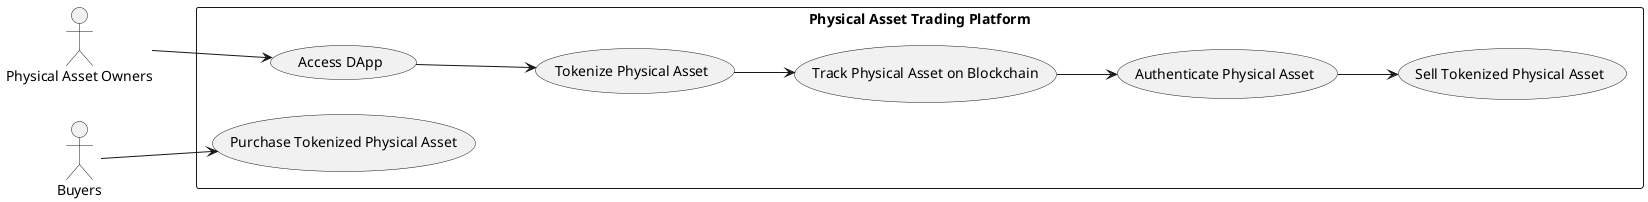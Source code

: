 @startuml usecase1
left to right direction
skinparam packageStyle rect
actor "Physical Asset Owners" as Owners
actor Buyers
rectangle "Physical Asset Trading Platform" {
  usecase "Access DApp" as UC1
  usecase "Tokenize Physical Asset" as UC2
  usecase "Track Physical Asset on Blockchain" as UC3
  usecase "Authenticate Physical Asset" as UC4
  usecase "Sell Tokenized Physical Asset" as UC5
  usecase "Purchase Tokenized Physical Asset" as UC6
}
Owners --> UC1
UC1 --> UC2
UC2 --> UC3
UC3 --> UC4
UC4 --> UC5
Buyers --> UC6
@enduml
